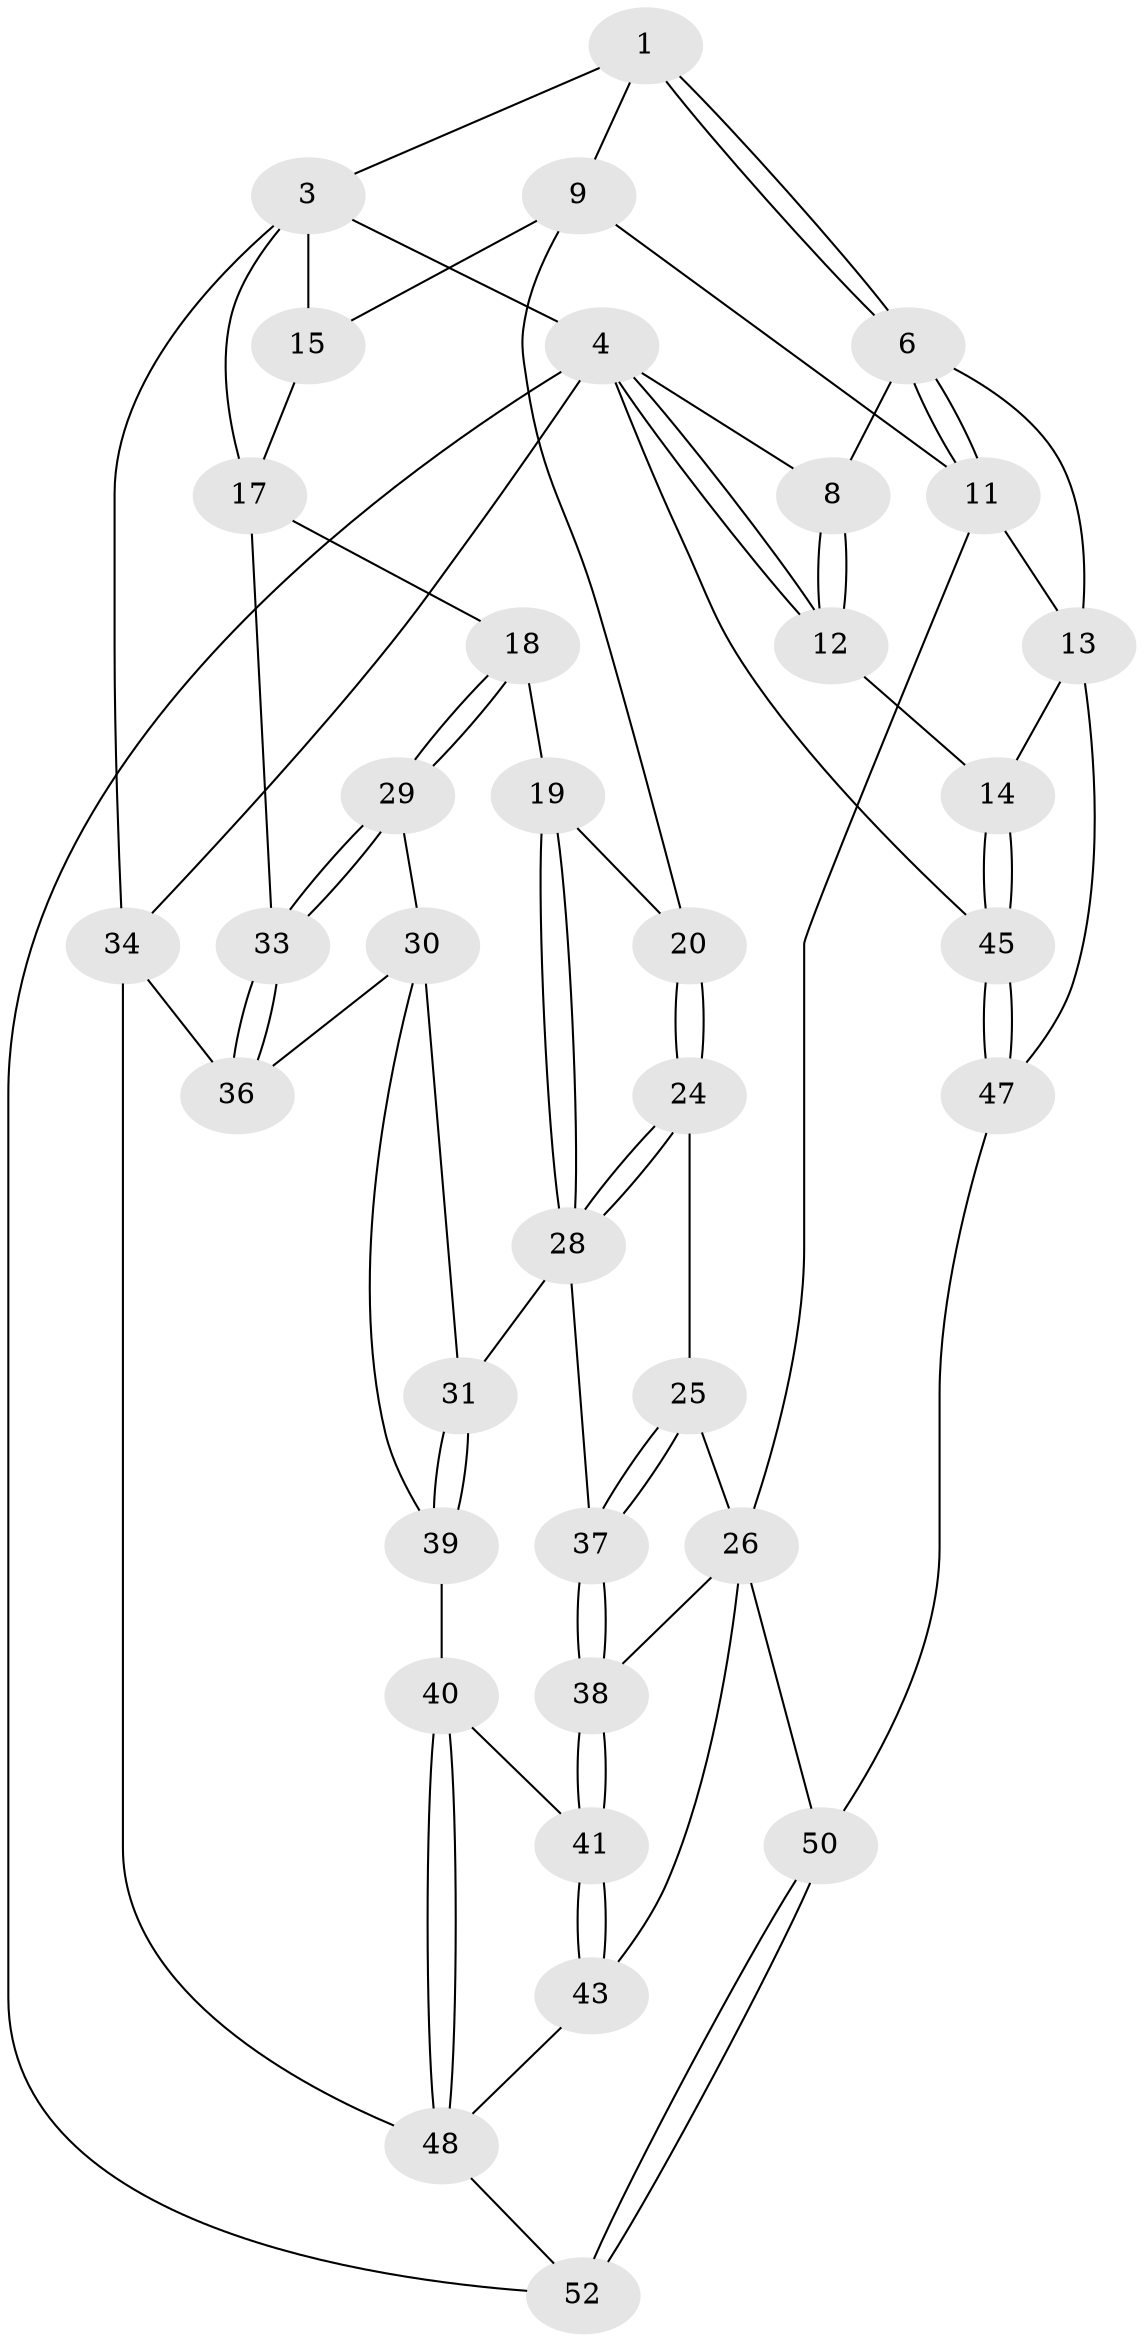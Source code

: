// original degree distribution, {3: 0.038461538461538464, 4: 0.28846153846153844, 5: 0.4230769230769231, 6: 0.25}
// Generated by graph-tools (version 1.1) at 2025/21/03/04/25 18:21:20]
// undirected, 36 vertices, 81 edges
graph export_dot {
graph [start="1"]
  node [color=gray90,style=filled];
  1 [pos="+0.46009884796838874+0",super="+2"];
  3 [pos="+1+0",super="+16"];
  4 [pos="+0+0",super="+46+5"];
  6 [pos="+0.4217127158343373+0.26258062126912524",super="+7"];
  8 [pos="+0.22838785380070795+0.1749620623230549"];
  9 [pos="+0.7131390804254361+0.19533765583633744",super="+10"];
  11 [pos="+0.44116233085738216+0.3396866043808607",super="+21"];
  12 [pos="+0+0.10369603271345736"];
  13 [pos="+0.14646990680485011+0.5061844482468382",super="+22"];
  14 [pos="+0+0.45369503000007555"];
  15 [pos="+0.8211476724072867+0.25018280729718206"];
  17 [pos="+0.8619432787492197+0.37364906267334297",super="+23"];
  18 [pos="+0.8311346776961892+0.4355834777559037"];
  19 [pos="+0.6667741170159952+0.402900018810209"];
  20 [pos="+0.6369195202456498+0.3751140193753985"];
  24 [pos="+0.5684169272782424+0.527726617789128"];
  25 [pos="+0.5434997846485541+0.5456380507460244"];
  26 [pos="+0.5430918570039968+0.5457824872862399",super="+27"];
  28 [pos="+0.6782660854072392+0.5419517466329653",super="+32"];
  29 [pos="+0.8558702984182065+0.507965324807862"];
  30 [pos="+0.8454028609446144+0.5600793408452405",super="+42"];
  31 [pos="+0.7263076797271718+0.5668060407558969"];
  33 [pos="+1+0.4308353883228044"];
  34 [pos="+1+1",super="+35"];
  36 [pos="+1+1"];
  37 [pos="+0.6447583249999228+0.5958725008076493"];
  38 [pos="+0.6209834591630142+0.6606015292379354"];
  39 [pos="+0.7087892210591521+0.6960265434532"];
  40 [pos="+0.6791048899522154+0.7097885533327369"];
  41 [pos="+0.6179798730793723+0.6795932337118844"];
  43 [pos="+0.4580494936082477+0.731807235379783"];
  45 [pos="+0+1"];
  47 [pos="+0.12528605690692013+0.860391641194638"];
  48 [pos="+0.6945622802760006+0.8498533822992079",super="+49"];
  50 [pos="+0.3734193989510692+0.8623115722299429"];
  52 [pos="+0.4179068926267298+1"];
  1 -- 6;
  1 -- 6;
  1 -- 3;
  1 -- 9;
  3 -- 4;
  3 -- 34;
  3 -- 17;
  3 -- 15;
  4 -- 12;
  4 -- 12;
  4 -- 34;
  4 -- 45;
  4 -- 52;
  4 -- 8;
  6 -- 11;
  6 -- 11;
  6 -- 8;
  6 -- 13;
  8 -- 12;
  8 -- 12;
  9 -- 15;
  9 -- 11;
  9 -- 20;
  11 -- 26;
  11 -- 13;
  12 -- 14;
  13 -- 14;
  13 -- 47;
  14 -- 45;
  14 -- 45;
  15 -- 17;
  17 -- 18;
  17 -- 33;
  18 -- 19;
  18 -- 29;
  18 -- 29;
  19 -- 20;
  19 -- 28;
  19 -- 28;
  20 -- 24;
  20 -- 24;
  24 -- 25;
  24 -- 28;
  24 -- 28;
  25 -- 26;
  25 -- 37;
  25 -- 37;
  26 -- 38;
  26 -- 43;
  26 -- 50;
  28 -- 37;
  28 -- 31;
  29 -- 30;
  29 -- 33;
  29 -- 33;
  30 -- 31;
  30 -- 36;
  30 -- 39;
  31 -- 39;
  31 -- 39;
  33 -- 36;
  33 -- 36;
  34 -- 48 [weight=2];
  34 -- 36;
  37 -- 38;
  37 -- 38;
  38 -- 41;
  38 -- 41;
  39 -- 40;
  40 -- 41;
  40 -- 48;
  40 -- 48;
  41 -- 43;
  41 -- 43;
  43 -- 48;
  45 -- 47;
  45 -- 47;
  47 -- 50;
  48 -- 52;
  50 -- 52;
  50 -- 52;
}
